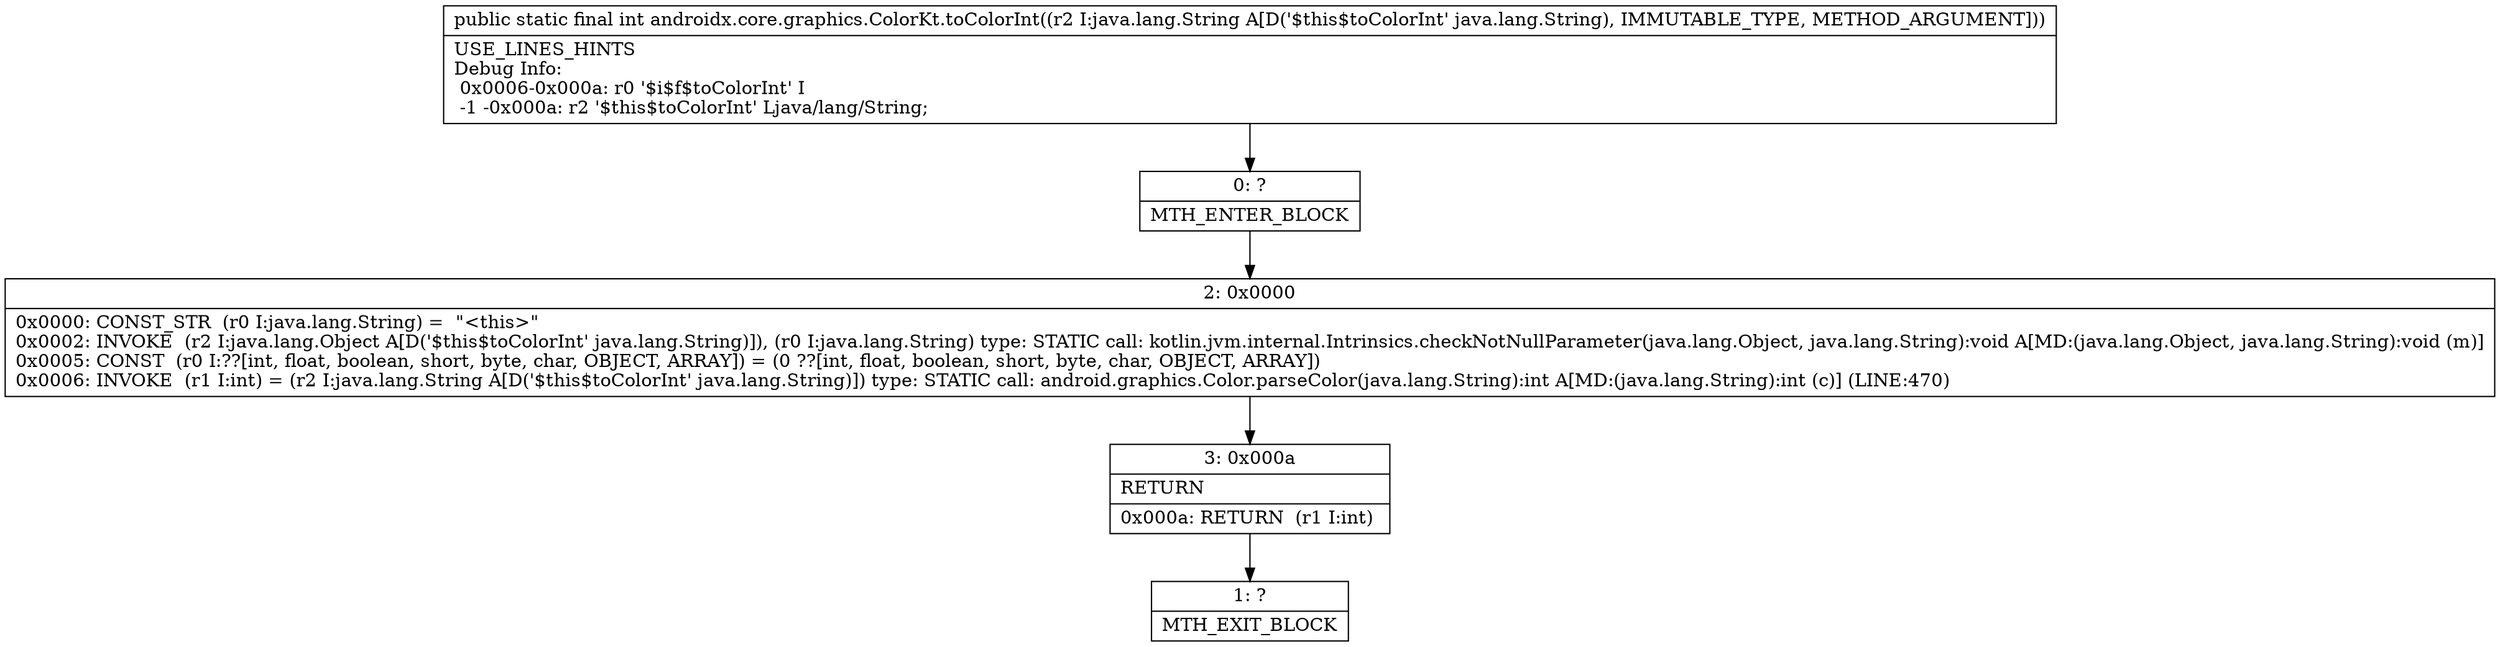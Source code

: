 digraph "CFG forandroidx.core.graphics.ColorKt.toColorInt(Ljava\/lang\/String;)I" {
Node_0 [shape=record,label="{0\:\ ?|MTH_ENTER_BLOCK\l}"];
Node_2 [shape=record,label="{2\:\ 0x0000|0x0000: CONST_STR  (r0 I:java.lang.String) =  \"\<this\>\" \l0x0002: INVOKE  (r2 I:java.lang.Object A[D('$this$toColorInt' java.lang.String)]), (r0 I:java.lang.String) type: STATIC call: kotlin.jvm.internal.Intrinsics.checkNotNullParameter(java.lang.Object, java.lang.String):void A[MD:(java.lang.Object, java.lang.String):void (m)]\l0x0005: CONST  (r0 I:??[int, float, boolean, short, byte, char, OBJECT, ARRAY]) = (0 ??[int, float, boolean, short, byte, char, OBJECT, ARRAY]) \l0x0006: INVOKE  (r1 I:int) = (r2 I:java.lang.String A[D('$this$toColorInt' java.lang.String)]) type: STATIC call: android.graphics.Color.parseColor(java.lang.String):int A[MD:(java.lang.String):int (c)] (LINE:470)\l}"];
Node_3 [shape=record,label="{3\:\ 0x000a|RETURN\l|0x000a: RETURN  (r1 I:int) \l}"];
Node_1 [shape=record,label="{1\:\ ?|MTH_EXIT_BLOCK\l}"];
MethodNode[shape=record,label="{public static final int androidx.core.graphics.ColorKt.toColorInt((r2 I:java.lang.String A[D('$this$toColorInt' java.lang.String), IMMUTABLE_TYPE, METHOD_ARGUMENT]))  | USE_LINES_HINTS\lDebug Info:\l  0x0006\-0x000a: r0 '$i$f$toColorInt' I\l  \-1 \-0x000a: r2 '$this$toColorInt' Ljava\/lang\/String;\l}"];
MethodNode -> Node_0;Node_0 -> Node_2;
Node_2 -> Node_3;
Node_3 -> Node_1;
}


